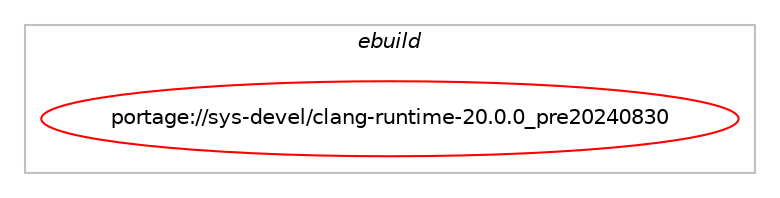 digraph prolog {

# *************
# Graph options
# *************

newrank=true;
concentrate=true;
compound=true;
graph [rankdir=LR,fontname=Helvetica,fontsize=10,ranksep=1.5];#, ranksep=2.5, nodesep=0.2];
edge  [arrowhead=vee];
node  [fontname=Helvetica,fontsize=10];

# **********
# The ebuild
# **********

subgraph cluster_leftcol {
color=gray;
label=<<i>ebuild</i>>;
id [label="portage://sys-devel/clang-runtime-20.0.0_pre20240830", color=red, width=4, href="../sys-devel/clang-runtime-20.0.0_pre20240830.svg"];
}

# ****************
# The dependencies
# ****************

subgraph cluster_midcol {
color=gray;
label=<<i>dependencies</i>>;
subgraph cluster_compile {
fillcolor="#eeeeee";
style=filled;
label=<<i>compile</i>>;
}
subgraph cluster_compileandrun {
fillcolor="#eeeeee";
style=filled;
label=<<i>compile and run</i>>;
}
subgraph cluster_run {
fillcolor="#eeeeee";
style=filled;
label=<<i>run</i>>;
# *** BEGIN UNKNOWN DEPENDENCY TYPE (TODO) ***
# id -> equal(use_conditional_group(positive,compiler-rt,portage://sys-devel/clang-runtime-20.0.0_pre20240830,[package_dependency(portage://sys-devel/clang-runtime-20.0.0_pre20240830,run,no,sys-libs,compiler-rt,tilde,[20.0.0,,_pre20240830,20.0.0_pre20240830],[slot(20)],[use(optenable(abi_x86_32),positive),use(optenable(abi_x86_64),positive)]),use_conditional_group(positive,sanitize,portage://sys-devel/clang-runtime-20.0.0_pre20240830,[package_dependency(portage://sys-devel/clang-runtime-20.0.0_pre20240830,run,no,sys-libs,compiler-rt-sanitizers,tilde,[20.0.0,,_pre20240830,20.0.0_pre20240830],[slot(20)],[use(optenable(abi_x86_32),positive),use(optenable(abi_x86_64),positive)])])]))
# *** END UNKNOWN DEPENDENCY TYPE (TODO) ***

# *** BEGIN UNKNOWN DEPENDENCY TYPE (TODO) ***
# id -> equal(use_conditional_group(positive,libcxx,portage://sys-devel/clang-runtime-20.0.0_pre20240830,[package_dependency(portage://sys-devel/clang-runtime-20.0.0_pre20240830,run,no,sys-libs,libcxx,greaterequal,[20.0.0,,_pre20240830,20.0.0_pre20240830],[],[use(optenable(abi_x86_32),negative),use(optenable(abi_x86_64),negative),use(optenable(abi_x86_x32),negative),use(optenable(abi_mips_n32),negative),use(optenable(abi_mips_n64),negative),use(optenable(abi_mips_o32),negative),use(optenable(abi_s390_32),negative),use(optenable(abi_s390_64),negative)])]))
# *** END UNKNOWN DEPENDENCY TYPE (TODO) ***

# *** BEGIN UNKNOWN DEPENDENCY TYPE (TODO) ***
# id -> equal(use_conditional_group(positive,openmp,portage://sys-devel/clang-runtime-20.0.0_pre20240830,[package_dependency(portage://sys-devel/clang-runtime-20.0.0_pre20240830,run,no,sys-libs,libomp,greaterequal,[20.0.0,,_pre20240830,20.0.0_pre20240830],[],[use(optenable(abi_x86_32),negative),use(optenable(abi_x86_64),negative),use(optenable(abi_x86_x32),negative),use(optenable(abi_mips_n32),negative),use(optenable(abi_mips_n64),negative),use(optenable(abi_mips_o32),negative),use(optenable(abi_s390_32),negative),use(optenable(abi_s390_64),negative)])]))
# *** END UNKNOWN DEPENDENCY TYPE (TODO) ***

}
}

# **************
# The candidates
# **************

subgraph cluster_choices {
rank=same;
color=gray;
label=<<i>candidates</i>>;

}

}
